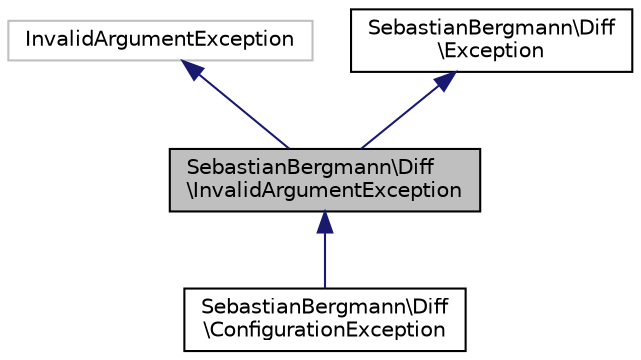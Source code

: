 digraph "SebastianBergmann\Diff\InvalidArgumentException"
{
  edge [fontname="Helvetica",fontsize="10",labelfontname="Helvetica",labelfontsize="10"];
  node [fontname="Helvetica",fontsize="10",shape=record];
  Node0 [label="SebastianBergmann\\Diff\l\\InvalidArgumentException",height=0.2,width=0.4,color="black", fillcolor="grey75", style="filled", fontcolor="black"];
  Node1 -> Node0 [dir="back",color="midnightblue",fontsize="10",style="solid",fontname="Helvetica"];
  Node1 [label="InvalidArgumentException",height=0.2,width=0.4,color="grey75", fillcolor="white", style="filled"];
  Node2 -> Node0 [dir="back",color="midnightblue",fontsize="10",style="solid",fontname="Helvetica"];
  Node2 [label="SebastianBergmann\\Diff\l\\Exception",height=0.2,width=0.4,color="black", fillcolor="white", style="filled",URL="$interfaceSebastianBergmann_1_1Diff_1_1Exception.html"];
  Node0 -> Node3 [dir="back",color="midnightblue",fontsize="10",style="solid",fontname="Helvetica"];
  Node3 [label="SebastianBergmann\\Diff\l\\ConfigurationException",height=0.2,width=0.4,color="black", fillcolor="white", style="filled",URL="$classSebastianBergmann_1_1Diff_1_1ConfigurationException.html"];
}
